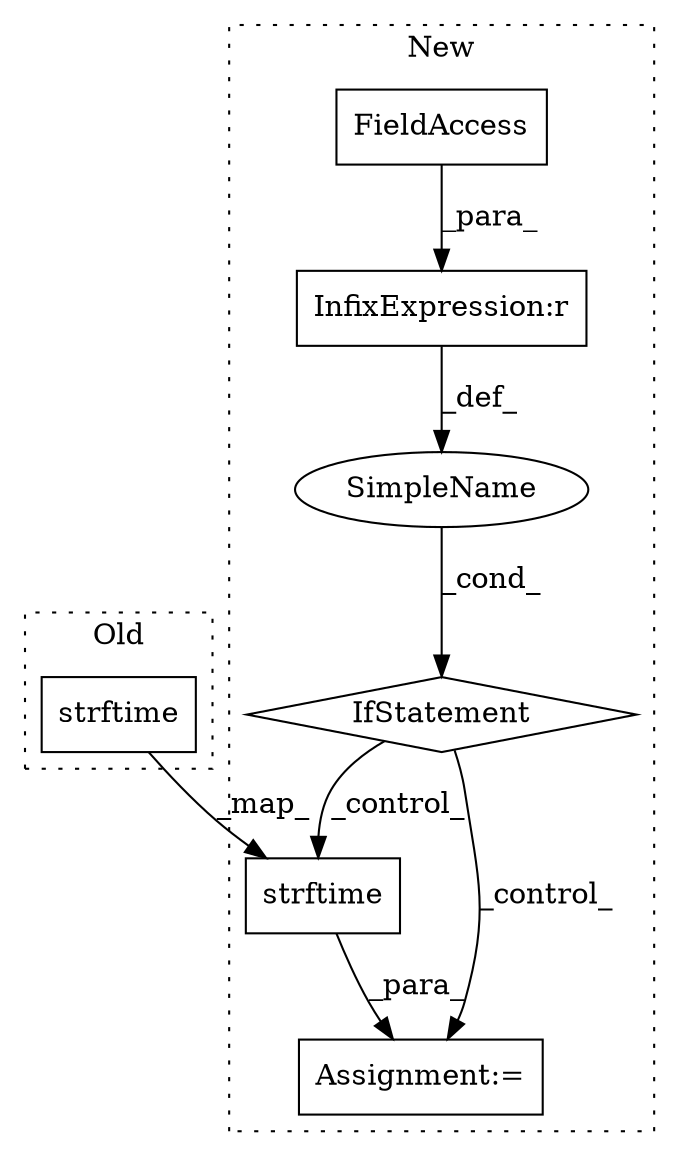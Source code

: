 digraph G {
subgraph cluster0 {
1 [label="strftime" a="32" s="4302,4318" l="9,1" shape="box"];
label = "Old";
style="dotted";
}
subgraph cluster1 {
2 [label="strftime" a="32" s="5260,5276" l="9,1" shape="box"];
3 [label="Assignment:=" a="7" s="5223" l="1" shape="box"];
4 [label="SimpleName" a="42" s="" l="" shape="ellipse"];
5 [label="IfStatement" a="25" s="5132,5179" l="4,2" shape="diamond"];
6 [label="InfixExpression:r" a="27" s="5171" l="4" shape="box"];
7 [label="FieldAccess" a="22" s="5136" l="35" shape="box"];
label = "New";
style="dotted";
}
1 -> 2 [label="_map_"];
2 -> 3 [label="_para_"];
4 -> 5 [label="_cond_"];
5 -> 3 [label="_control_"];
5 -> 2 [label="_control_"];
6 -> 4 [label="_def_"];
7 -> 6 [label="_para_"];
}